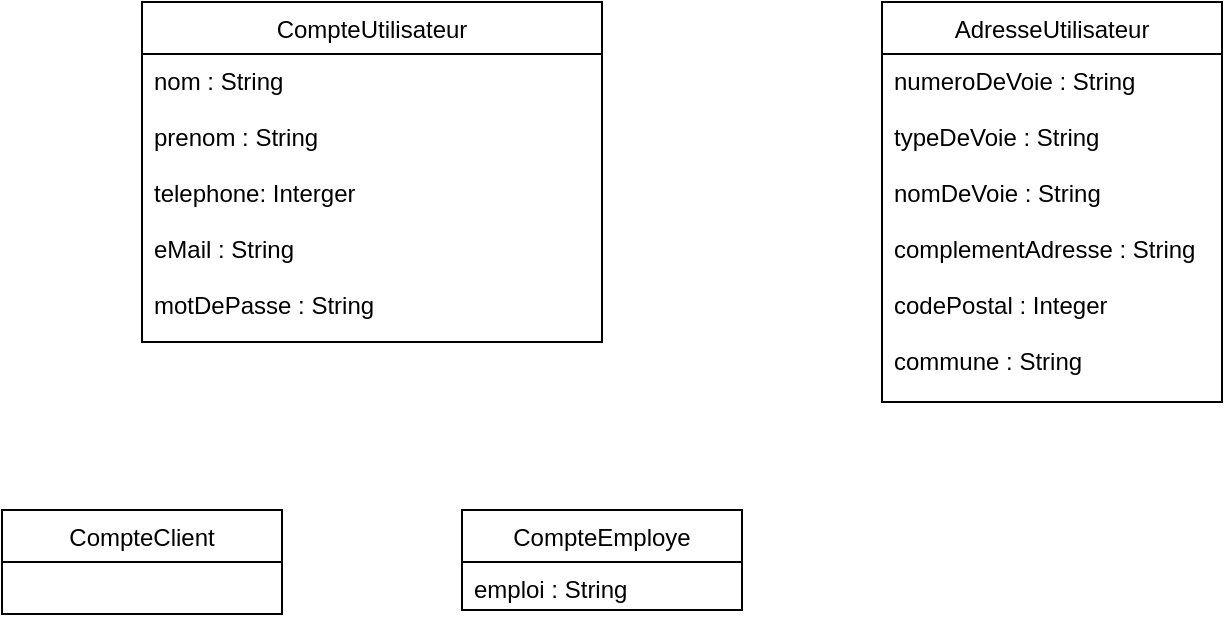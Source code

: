 <mxfile version="10.9.8" type="github"><diagram id="zyyDFPuw11yTEi4xoTQe" name="Page-1"><mxGraphModel dx="868" dy="458" grid="1" gridSize="10" guides="1" tooltips="1" connect="1" arrows="1" fold="1" page="1" pageScale="1" pageWidth="827" pageHeight="1169" math="0" shadow="0"><root><mxCell id="0"/><mxCell id="1" parent="0"/><mxCell id="o4HCiadqalJeRXl4aEWc-1" value="CompteEmploye" style="swimlane;fontStyle=0;childLayout=stackLayout;horizontal=1;startSize=26;fillColor=none;horizontalStack=0;resizeParent=1;resizeParentMax=0;resizeLast=0;collapsible=1;marginBottom=0;" vertex="1" parent="1"><mxGeometry x="350" y="294" width="140" height="50" as="geometry"/></mxCell><mxCell id="o4HCiadqalJeRXl4aEWc-2" value="emploi : String&#xA;" style="text;strokeColor=none;fillColor=none;align=left;verticalAlign=top;spacingLeft=4;spacingRight=4;overflow=hidden;rotatable=0;points=[[0,0.5],[1,0.5]];portConstraint=eastwest;" vertex="1" parent="o4HCiadqalJeRXl4aEWc-1"><mxGeometry y="26" width="140" height="24" as="geometry"/></mxCell><mxCell id="o4HCiadqalJeRXl4aEWc-3" value="CompteUtilisateur" style="swimlane;fontStyle=0;childLayout=stackLayout;horizontal=1;startSize=26;fillColor=none;horizontalStack=0;resizeParent=1;resizeParentMax=0;resizeLast=0;collapsible=1;marginBottom=0;" vertex="1" parent="1"><mxGeometry x="190" y="40" width="230" height="170" as="geometry"/></mxCell><mxCell id="o4HCiadqalJeRXl4aEWc-4" value="nom : String&#xA;&#xA;prenom : String&#xA;&#xA;telephone: Interger&#xA;&#xA;eMail : String&#xA;&#xA;motDePasse : String&#xA;" style="text;strokeColor=none;fillColor=none;align=left;verticalAlign=top;spacingLeft=4;spacingRight=4;overflow=hidden;rotatable=0;points=[[0,0.5],[1,0.5]];portConstraint=eastwest;" vertex="1" parent="o4HCiadqalJeRXl4aEWc-3"><mxGeometry y="26" width="230" height="144" as="geometry"/></mxCell><mxCell id="o4HCiadqalJeRXl4aEWc-5" value="CompteClient" style="swimlane;fontStyle=0;childLayout=stackLayout;horizontal=1;startSize=26;fillColor=none;horizontalStack=0;resizeParent=1;resizeParentMax=0;resizeLast=0;collapsible=1;marginBottom=0;" vertex="1" parent="1"><mxGeometry x="120" y="294" width="140" height="52" as="geometry"/></mxCell><mxCell id="o4HCiadqalJeRXl4aEWc-6" value="AdresseUtilisateur" style="swimlane;fontStyle=0;childLayout=stackLayout;horizontal=1;startSize=26;fillColor=none;horizontalStack=0;resizeParent=1;resizeParentMax=0;resizeLast=0;collapsible=1;marginBottom=0;" vertex="1" parent="1"><mxGeometry x="560" y="40" width="170" height="200" as="geometry"/></mxCell><mxCell id="o4HCiadqalJeRXl4aEWc-7" value="numeroDeVoie : String&#xA;&#xA;typeDeVoie : String&#xA;&#xA;nomDeVoie : String&#xA;&#xA;complementAdresse : String&#xA;&#xA;codePostal : Integer&#xA;&#xA;commune : String&#xA;&#xA;&#xA;&#xA;" style="text;strokeColor=none;fillColor=none;align=left;verticalAlign=top;spacingLeft=4;spacingRight=4;overflow=hidden;rotatable=0;points=[[0,0.5],[1,0.5]];portConstraint=eastwest;" vertex="1" parent="o4HCiadqalJeRXl4aEWc-6"><mxGeometry y="26" width="170" height="174" as="geometry"/></mxCell></root></mxGraphModel></diagram></mxfile>